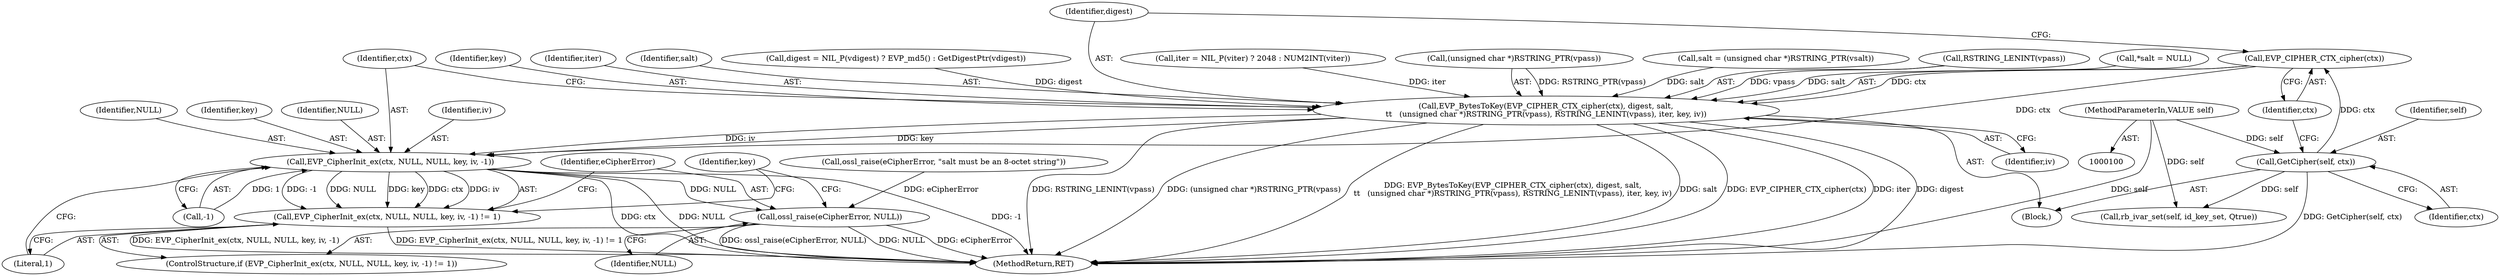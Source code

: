 digraph "0_openssl_8108e0a6db133f3375608303fdd2083eb5115062_2@pointer" {
"1000173" [label="(Call,EVP_CIPHER_CTX_cipher(ctx))"];
"1000169" [label="(Call,GetCipher(self, ctx))"];
"1000103" [label="(MethodParameterIn,VALUE self)"];
"1000172" [label="(Call,EVP_BytesToKey(EVP_CIPHER_CTX_cipher(ctx), digest, salt,\n\t\t   (unsigned char *)RSTRING_PTR(vpass), RSTRING_LENINT(vpass), iter, key, iv))"];
"1000188" [label="(Call,EVP_CipherInit_ex(ctx, NULL, NULL, key, iv, -1))"];
"1000187" [label="(Call,EVP_CipherInit_ex(ctx, NULL, NULL, key, iv, -1) != 1)"];
"1000197" [label="(Call,ossl_raise(eCipherError, NULL))"];
"1000173" [label="(Call,EVP_CIPHER_CTX_cipher(ctx))"];
"1000190" [label="(Identifier,NULL)"];
"1000161" [label="(Call,digest = NIL_P(vdigest) ? EVP_md5() : GetDigestPtr(vdigest))"];
"1000177" [label="(Call,(unsigned char *)RSTRING_PTR(vpass))"];
"1000194" [label="(Call,-1)"];
"1000192" [label="(Identifier,key)"];
"1000114" [label="(Call,*salt = NULL)"];
"1000186" [label="(ControlStructure,if (EVP_CipherInit_ex(ctx, NULL, NULL, key, iv, -1) != 1))"];
"1000184" [label="(Identifier,key)"];
"1000174" [label="(Identifier,ctx)"];
"1000191" [label="(Identifier,NULL)"];
"1000198" [label="(Identifier,eCipherError)"];
"1000187" [label="(Call,EVP_CipherInit_ex(ctx, NULL, NULL, key, iv, -1) != 1)"];
"1000171" [label="(Identifier,ctx)"];
"1000214" [label="(MethodReturn,RET)"];
"1000183" [label="(Identifier,iter)"];
"1000197" [label="(Call,ossl_raise(eCipherError, NULL))"];
"1000144" [label="(Call,ossl_raise(eCipherError, \"salt must be an 8-octet string\"))"];
"1000201" [label="(Identifier,key)"];
"1000189" [label="(Identifier,ctx)"];
"1000176" [label="(Identifier,salt)"];
"1000170" [label="(Identifier,self)"];
"1000103" [label="(MethodParameterIn,VALUE self)"];
"1000175" [label="(Identifier,digest)"];
"1000196" [label="(Literal,1)"];
"1000153" [label="(Call,iter = NIL_P(viter) ? 2048 : NUM2INT(viter))"];
"1000188" [label="(Call,EVP_CipherInit_ex(ctx, NULL, NULL, key, iv, -1))"];
"1000172" [label="(Call,EVP_BytesToKey(EVP_CIPHER_CTX_cipher(ctx), digest, salt,\n\t\t   (unsigned char *)RSTRING_PTR(vpass), RSTRING_LENINT(vpass), iter, key, iv))"];
"1000208" [label="(Call,rb_ivar_set(self, id_key_set, Qtrue))"];
"1000147" [label="(Call,salt = (unsigned char *)RSTRING_PTR(vsalt))"];
"1000181" [label="(Call,RSTRING_LENINT(vpass))"];
"1000193" [label="(Identifier,iv)"];
"1000104" [label="(Block,)"];
"1000185" [label="(Identifier,iv)"];
"1000199" [label="(Identifier,NULL)"];
"1000169" [label="(Call,GetCipher(self, ctx))"];
"1000173" -> "1000172"  [label="AST: "];
"1000173" -> "1000174"  [label="CFG: "];
"1000174" -> "1000173"  [label="AST: "];
"1000175" -> "1000173"  [label="CFG: "];
"1000173" -> "1000172"  [label="DDG: ctx"];
"1000169" -> "1000173"  [label="DDG: ctx"];
"1000173" -> "1000188"  [label="DDG: ctx"];
"1000169" -> "1000104"  [label="AST: "];
"1000169" -> "1000171"  [label="CFG: "];
"1000170" -> "1000169"  [label="AST: "];
"1000171" -> "1000169"  [label="AST: "];
"1000174" -> "1000169"  [label="CFG: "];
"1000169" -> "1000214"  [label="DDG: GetCipher(self, ctx)"];
"1000103" -> "1000169"  [label="DDG: self"];
"1000169" -> "1000208"  [label="DDG: self"];
"1000103" -> "1000100"  [label="AST: "];
"1000103" -> "1000214"  [label="DDG: self"];
"1000103" -> "1000208"  [label="DDG: self"];
"1000172" -> "1000104"  [label="AST: "];
"1000172" -> "1000185"  [label="CFG: "];
"1000175" -> "1000172"  [label="AST: "];
"1000176" -> "1000172"  [label="AST: "];
"1000177" -> "1000172"  [label="AST: "];
"1000181" -> "1000172"  [label="AST: "];
"1000183" -> "1000172"  [label="AST: "];
"1000184" -> "1000172"  [label="AST: "];
"1000185" -> "1000172"  [label="AST: "];
"1000189" -> "1000172"  [label="CFG: "];
"1000172" -> "1000214"  [label="DDG: RSTRING_LENINT(vpass)"];
"1000172" -> "1000214"  [label="DDG: (unsigned char *)RSTRING_PTR(vpass)"];
"1000172" -> "1000214"  [label="DDG: EVP_BytesToKey(EVP_CIPHER_CTX_cipher(ctx), digest, salt,\n\t\t   (unsigned char *)RSTRING_PTR(vpass), RSTRING_LENINT(vpass), iter, key, iv)"];
"1000172" -> "1000214"  [label="DDG: salt"];
"1000172" -> "1000214"  [label="DDG: EVP_CIPHER_CTX_cipher(ctx)"];
"1000172" -> "1000214"  [label="DDG: iter"];
"1000172" -> "1000214"  [label="DDG: digest"];
"1000161" -> "1000172"  [label="DDG: digest"];
"1000114" -> "1000172"  [label="DDG: salt"];
"1000147" -> "1000172"  [label="DDG: salt"];
"1000177" -> "1000172"  [label="DDG: RSTRING_PTR(vpass)"];
"1000181" -> "1000172"  [label="DDG: vpass"];
"1000153" -> "1000172"  [label="DDG: iter"];
"1000172" -> "1000188"  [label="DDG: key"];
"1000172" -> "1000188"  [label="DDG: iv"];
"1000188" -> "1000187"  [label="AST: "];
"1000188" -> "1000194"  [label="CFG: "];
"1000189" -> "1000188"  [label="AST: "];
"1000190" -> "1000188"  [label="AST: "];
"1000191" -> "1000188"  [label="AST: "];
"1000192" -> "1000188"  [label="AST: "];
"1000193" -> "1000188"  [label="AST: "];
"1000194" -> "1000188"  [label="AST: "];
"1000196" -> "1000188"  [label="CFG: "];
"1000188" -> "1000214"  [label="DDG: NULL"];
"1000188" -> "1000214"  [label="DDG: -1"];
"1000188" -> "1000214"  [label="DDG: ctx"];
"1000188" -> "1000187"  [label="DDG: -1"];
"1000188" -> "1000187"  [label="DDG: NULL"];
"1000188" -> "1000187"  [label="DDG: key"];
"1000188" -> "1000187"  [label="DDG: ctx"];
"1000188" -> "1000187"  [label="DDG: iv"];
"1000194" -> "1000188"  [label="DDG: 1"];
"1000188" -> "1000197"  [label="DDG: NULL"];
"1000187" -> "1000186"  [label="AST: "];
"1000187" -> "1000196"  [label="CFG: "];
"1000196" -> "1000187"  [label="AST: "];
"1000198" -> "1000187"  [label="CFG: "];
"1000201" -> "1000187"  [label="CFG: "];
"1000187" -> "1000214"  [label="DDG: EVP_CipherInit_ex(ctx, NULL, NULL, key, iv, -1)"];
"1000187" -> "1000214"  [label="DDG: EVP_CipherInit_ex(ctx, NULL, NULL, key, iv, -1) != 1"];
"1000197" -> "1000186"  [label="AST: "];
"1000197" -> "1000199"  [label="CFG: "];
"1000198" -> "1000197"  [label="AST: "];
"1000199" -> "1000197"  [label="AST: "];
"1000201" -> "1000197"  [label="CFG: "];
"1000197" -> "1000214"  [label="DDG: ossl_raise(eCipherError, NULL)"];
"1000197" -> "1000214"  [label="DDG: NULL"];
"1000197" -> "1000214"  [label="DDG: eCipherError"];
"1000144" -> "1000197"  [label="DDG: eCipherError"];
}
